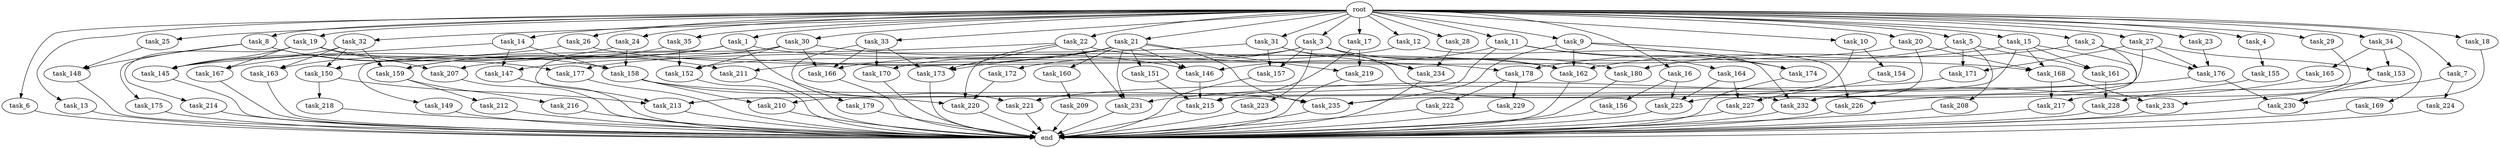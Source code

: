 digraph G {
  root [size="0.000000"];
  task_1 [size="1024.000000"];
  task_2 [size="1024.000000"];
  task_3 [size="1024.000000"];
  task_4 [size="1024.000000"];
  task_5 [size="1024.000000"];
  task_6 [size="1024.000000"];
  task_7 [size="1024.000000"];
  task_8 [size="1024.000000"];
  task_9 [size="1024.000000"];
  task_10 [size="1024.000000"];
  task_11 [size="1024.000000"];
  task_12 [size="1024.000000"];
  task_13 [size="1024.000000"];
  task_14 [size="1024.000000"];
  task_15 [size="1024.000000"];
  task_16 [size="1024.000000"];
  task_17 [size="1024.000000"];
  task_18 [size="1024.000000"];
  task_19 [size="1024.000000"];
  task_20 [size="1024.000000"];
  task_21 [size="1024.000000"];
  task_22 [size="1024.000000"];
  task_23 [size="1024.000000"];
  task_24 [size="1024.000000"];
  task_25 [size="1024.000000"];
  task_26 [size="1024.000000"];
  task_27 [size="1024.000000"];
  task_28 [size="1024.000000"];
  task_29 [size="1024.000000"];
  task_30 [size="1024.000000"];
  task_31 [size="1024.000000"];
  task_32 [size="1024.000000"];
  task_33 [size="1024.000000"];
  task_34 [size="1024.000000"];
  task_35 [size="1024.000000"];
  task_145 [size="2027224563712.000000"];
  task_146 [size="1468878815232.000000"];
  task_147 [size="773094113280.000000"];
  task_148 [size="635655159808.000000"];
  task_149 [size="858993459200.000000"];
  task_150 [size="455266533376.000000"];
  task_151 [size="77309411328.000000"];
  task_152 [size="1279900254208.000000"];
  task_153 [size="635655159808.000000"];
  task_154 [size="137438953472.000000"];
  task_155 [size="137438953472.000000"];
  task_156 [size="858993459200.000000"];
  task_157 [size="1099511627776.000000"];
  task_158 [size="1425929142272.000000"];
  task_159 [size="1975684956160.000000"];
  task_160 [size="77309411328.000000"];
  task_161 [size="970662608896.000000"];
  task_162 [size="2817498546176.000000"];
  task_163 [size="730144440320.000000"];
  task_164 [size="695784701952.000000"];
  task_165 [size="420906795008.000000"];
  task_166 [size="944892805120.000000"];
  task_167 [size="1554778161152.000000"];
  task_168 [size="893353197568.000000"];
  task_169 [size="420906795008.000000"];
  task_170 [size="292057776128.000000"];
  task_171 [size="635655159808.000000"];
  task_172 [size="549755813888.000000"];
  task_173 [size="601295421440.000000"];
  task_174 [size="1554778161152.000000"];
  task_175 [size="420906795008.000000"];
  task_176 [size="1331439861760.000000"];
  task_177 [size="970662608896.000000"];
  task_178 [size="635655159808.000000"];
  task_179 [size="214748364800.000000"];
  task_180 [size="970662608896.000000"];
  task_207 [size="1005022347264.000000"];
  task_208 [size="420906795008.000000"];
  task_209 [size="77309411328.000000"];
  task_210 [size="910533066752.000000"];
  task_211 [size="1554778161152.000000"];
  task_212 [size="77309411328.000000"];
  task_213 [size="1331439861760.000000"];
  task_214 [size="695784701952.000000"];
  task_215 [size="1975684956160.000000"];
  task_216 [size="77309411328.000000"];
  task_217 [size="833223655424.000000"];
  task_218 [size="420906795008.000000"];
  task_219 [size="386547056640.000000"];
  task_220 [size="833223655424.000000"];
  task_221 [size="1408749273088.000000"];
  task_222 [size="695784701952.000000"];
  task_223 [size="549755813888.000000"];
  task_224 [size="858993459200.000000"];
  task_225 [size="1314259992576.000000"];
  task_226 [size="996432412672.000000"];
  task_227 [size="764504178688.000000"];
  task_228 [size="687194767360.000000"];
  task_229 [size="695784701952.000000"];
  task_230 [size="309237645312.000000"];
  task_231 [size="420906795008.000000"];
  task_232 [size="2173253451776.000000"];
  task_233 [size="996432412672.000000"];
  task_234 [size="1236950581248.000000"];
  task_235 [size="1288490188800.000000"];
  end [size="0.000000"];

  root -> task_1 [size="1.000000"];
  root -> task_2 [size="1.000000"];
  root -> task_3 [size="1.000000"];
  root -> task_4 [size="1.000000"];
  root -> task_5 [size="1.000000"];
  root -> task_6 [size="1.000000"];
  root -> task_7 [size="1.000000"];
  root -> task_8 [size="1.000000"];
  root -> task_9 [size="1.000000"];
  root -> task_10 [size="1.000000"];
  root -> task_11 [size="1.000000"];
  root -> task_12 [size="1.000000"];
  root -> task_13 [size="1.000000"];
  root -> task_14 [size="1.000000"];
  root -> task_15 [size="1.000000"];
  root -> task_16 [size="1.000000"];
  root -> task_17 [size="1.000000"];
  root -> task_18 [size="1.000000"];
  root -> task_19 [size="1.000000"];
  root -> task_20 [size="1.000000"];
  root -> task_21 [size="1.000000"];
  root -> task_22 [size="1.000000"];
  root -> task_23 [size="1.000000"];
  root -> task_24 [size="1.000000"];
  root -> task_25 [size="1.000000"];
  root -> task_26 [size="1.000000"];
  root -> task_27 [size="1.000000"];
  root -> task_28 [size="1.000000"];
  root -> task_29 [size="1.000000"];
  root -> task_30 [size="1.000000"];
  root -> task_31 [size="1.000000"];
  root -> task_32 [size="1.000000"];
  root -> task_33 [size="1.000000"];
  root -> task_34 [size="1.000000"];
  root -> task_35 [size="1.000000"];
  task_1 -> task_149 [size="838860800.000000"];
  task_1 -> task_159 [size="838860800.000000"];
  task_1 -> task_162 [size="838860800.000000"];
  task_1 -> task_167 [size="838860800.000000"];
  task_1 -> task_221 [size="838860800.000000"];
  task_2 -> task_176 [size="411041792.000000"];
  task_2 -> task_180 [size="411041792.000000"];
  task_2 -> task_225 [size="411041792.000000"];
  task_3 -> task_152 [size="536870912.000000"];
  task_3 -> task_157 [size="536870912.000000"];
  task_3 -> task_162 [size="536870912.000000"];
  task_3 -> task_172 [size="536870912.000000"];
  task_3 -> task_180 [size="536870912.000000"];
  task_3 -> task_223 [size="536870912.000000"];
  task_3 -> task_234 [size="536870912.000000"];
  task_4 -> task_155 [size="134217728.000000"];
  task_5 -> task_161 [size="411041792.000000"];
  task_5 -> task_171 [size="411041792.000000"];
  task_5 -> task_178 [size="411041792.000000"];
  task_5 -> task_208 [size="411041792.000000"];
  task_6 -> end [size="1.000000"];
  task_7 -> task_224 [size="838860800.000000"];
  task_7 -> task_233 [size="838860800.000000"];
  task_8 -> task_148 [size="411041792.000000"];
  task_8 -> task_158 [size="411041792.000000"];
  task_8 -> task_175 [size="411041792.000000"];
  task_8 -> task_177 [size="411041792.000000"];
  task_9 -> task_162 [size="838860800.000000"];
  task_9 -> task_174 [size="838860800.000000"];
  task_9 -> task_226 [size="838860800.000000"];
  task_9 -> task_235 [size="838860800.000000"];
  task_10 -> task_154 [size="134217728.000000"];
  task_10 -> task_235 [size="134217728.000000"];
  task_11 -> task_146 [size="679477248.000000"];
  task_11 -> task_164 [size="679477248.000000"];
  task_11 -> task_174 [size="679477248.000000"];
  task_11 -> task_210 [size="679477248.000000"];
  task_12 -> task_211 [size="838860800.000000"];
  task_12 -> task_232 [size="838860800.000000"];
  task_13 -> end [size="1.000000"];
  task_14 -> task_145 [size="679477248.000000"];
  task_14 -> task_147 [size="679477248.000000"];
  task_14 -> task_158 [size="679477248.000000"];
  task_15 -> task_161 [size="536870912.000000"];
  task_15 -> task_162 [size="536870912.000000"];
  task_15 -> task_168 [size="536870912.000000"];
  task_15 -> task_215 [size="536870912.000000"];
  task_15 -> task_232 [size="536870912.000000"];
  task_16 -> task_156 [size="838860800.000000"];
  task_16 -> task_225 [size="838860800.000000"];
  task_17 -> task_215 [size="301989888.000000"];
  task_17 -> task_219 [size="301989888.000000"];
  task_18 -> task_230 [size="134217728.000000"];
  task_19 -> task_145 [size="679477248.000000"];
  task_19 -> task_167 [size="679477248.000000"];
  task_19 -> task_207 [size="679477248.000000"];
  task_19 -> task_211 [size="679477248.000000"];
  task_19 -> task_214 [size="679477248.000000"];
  task_20 -> task_166 [size="33554432.000000"];
  task_20 -> task_168 [size="33554432.000000"];
  task_20 -> task_227 [size="33554432.000000"];
  task_21 -> task_146 [size="75497472.000000"];
  task_21 -> task_147 [size="75497472.000000"];
  task_21 -> task_151 [size="75497472.000000"];
  task_21 -> task_160 [size="75497472.000000"];
  task_21 -> task_170 [size="75497472.000000"];
  task_21 -> task_173 [size="75497472.000000"];
  task_21 -> task_219 [size="75497472.000000"];
  task_21 -> task_231 [size="75497472.000000"];
  task_21 -> task_235 [size="75497472.000000"];
  task_22 -> task_168 [size="301989888.000000"];
  task_22 -> task_173 [size="301989888.000000"];
  task_22 -> task_207 [size="301989888.000000"];
  task_22 -> task_220 [size="301989888.000000"];
  task_22 -> task_231 [size="301989888.000000"];
  task_23 -> task_176 [size="679477248.000000"];
  task_24 -> task_158 [size="301989888.000000"];
  task_24 -> task_163 [size="301989888.000000"];
  task_25 -> task_148 [size="209715200.000000"];
  task_26 -> task_145 [size="209715200.000000"];
  task_26 -> task_178 [size="209715200.000000"];
  task_27 -> task_153 [size="209715200.000000"];
  task_27 -> task_171 [size="209715200.000000"];
  task_27 -> task_176 [size="209715200.000000"];
  task_27 -> task_213 [size="209715200.000000"];
  task_28 -> task_234 [size="134217728.000000"];
  task_29 -> task_217 [size="679477248.000000"];
  task_30 -> task_146 [size="679477248.000000"];
  task_30 -> task_152 [size="679477248.000000"];
  task_30 -> task_159 [size="679477248.000000"];
  task_30 -> task_166 [size="679477248.000000"];
  task_30 -> task_213 [size="679477248.000000"];
  task_31 -> task_157 [size="536870912.000000"];
  task_31 -> task_177 [size="536870912.000000"];
  task_31 -> task_232 [size="536870912.000000"];
  task_31 -> task_234 [size="536870912.000000"];
  task_32 -> task_145 [size="411041792.000000"];
  task_32 -> task_150 [size="411041792.000000"];
  task_32 -> task_159 [size="411041792.000000"];
  task_32 -> task_163 [size="411041792.000000"];
  task_33 -> task_166 [size="209715200.000000"];
  task_33 -> task_170 [size="209715200.000000"];
  task_33 -> task_173 [size="209715200.000000"];
  task_33 -> task_179 [size="209715200.000000"];
  task_34 -> task_153 [size="411041792.000000"];
  task_34 -> task_165 [size="411041792.000000"];
  task_34 -> task_169 [size="411041792.000000"];
  task_35 -> task_150 [size="33554432.000000"];
  task_35 -> task_152 [size="33554432.000000"];
  task_145 -> end [size="1.000000"];
  task_146 -> task_215 [size="679477248.000000"];
  task_147 -> end [size="1.000000"];
  task_148 -> end [size="1.000000"];
  task_149 -> end [size="1.000000"];
  task_150 -> task_213 [size="411041792.000000"];
  task_150 -> task_218 [size="411041792.000000"];
  task_151 -> task_215 [size="411041792.000000"];
  task_152 -> end [size="1.000000"];
  task_153 -> task_228 [size="134217728.000000"];
  task_153 -> task_230 [size="134217728.000000"];
  task_154 -> task_227 [size="679477248.000000"];
  task_155 -> task_232 [size="209715200.000000"];
  task_156 -> end [size="1.000000"];
  task_157 -> end [size="1.000000"];
  task_158 -> task_210 [size="209715200.000000"];
  task_158 -> task_220 [size="209715200.000000"];
  task_158 -> task_235 [size="209715200.000000"];
  task_159 -> task_212 [size="75497472.000000"];
  task_159 -> task_216 [size="75497472.000000"];
  task_160 -> task_209 [size="75497472.000000"];
  task_161 -> task_228 [size="536870912.000000"];
  task_162 -> end [size="1.000000"];
  task_163 -> end [size="1.000000"];
  task_164 -> task_225 [size="33554432.000000"];
  task_164 -> task_227 [size="33554432.000000"];
  task_165 -> task_226 [size="134217728.000000"];
  task_166 -> end [size="1.000000"];
  task_167 -> end [size="1.000000"];
  task_168 -> task_217 [size="134217728.000000"];
  task_168 -> task_233 [size="134217728.000000"];
  task_169 -> end [size="1.000000"];
  task_170 -> end [size="1.000000"];
  task_171 -> task_221 [size="536870912.000000"];
  task_172 -> task_220 [size="301989888.000000"];
  task_173 -> end [size="1.000000"];
  task_174 -> end [size="1.000000"];
  task_175 -> end [size="1.000000"];
  task_176 -> task_230 [size="33554432.000000"];
  task_176 -> task_231 [size="33554432.000000"];
  task_177 -> end [size="1.000000"];
  task_178 -> task_222 [size="679477248.000000"];
  task_178 -> task_229 [size="679477248.000000"];
  task_179 -> end [size="1.000000"];
  task_180 -> end [size="1.000000"];
  task_207 -> end [size="1.000000"];
  task_208 -> end [size="1.000000"];
  task_209 -> end [size="1.000000"];
  task_210 -> end [size="1.000000"];
  task_211 -> end [size="1.000000"];
  task_212 -> end [size="1.000000"];
  task_213 -> end [size="1.000000"];
  task_214 -> end [size="1.000000"];
  task_215 -> end [size="1.000000"];
  task_216 -> end [size="1.000000"];
  task_217 -> end [size="1.000000"];
  task_218 -> end [size="1.000000"];
  task_219 -> end [size="1.000000"];
  task_220 -> end [size="1.000000"];
  task_221 -> end [size="1.000000"];
  task_222 -> end [size="1.000000"];
  task_223 -> end [size="1.000000"];
  task_224 -> end [size="1.000000"];
  task_225 -> end [size="1.000000"];
  task_226 -> end [size="1.000000"];
  task_227 -> end [size="1.000000"];
  task_228 -> end [size="1.000000"];
  task_229 -> end [size="1.000000"];
  task_230 -> end [size="1.000000"];
  task_231 -> end [size="1.000000"];
  task_232 -> end [size="1.000000"];
  task_233 -> end [size="1.000000"];
  task_234 -> end [size="1.000000"];
  task_235 -> end [size="1.000000"];
}
